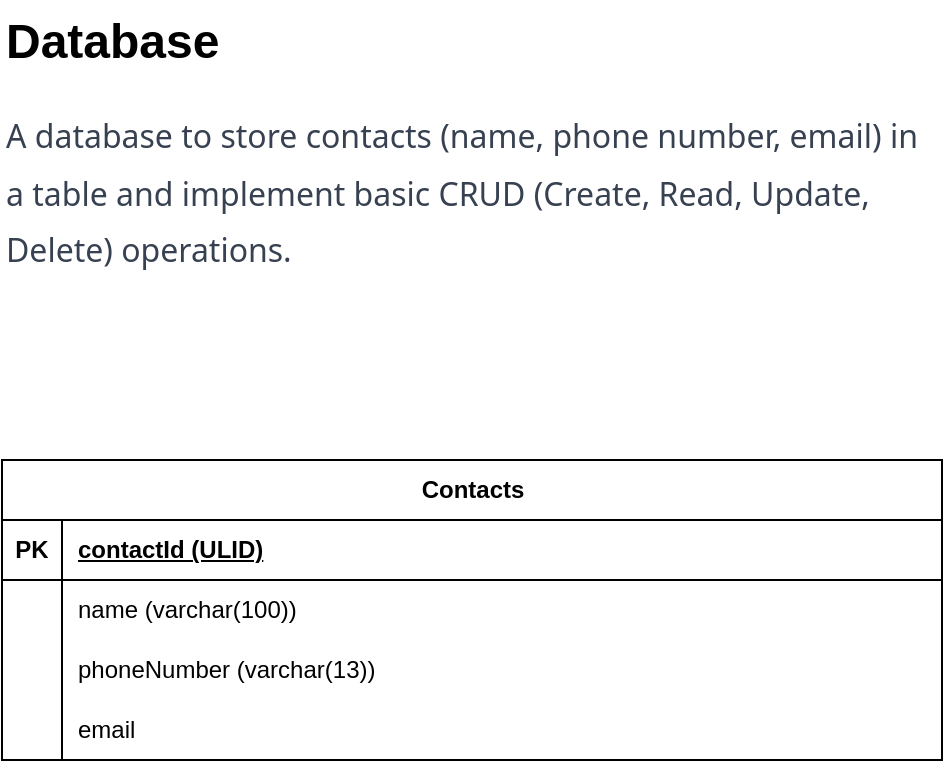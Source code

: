 <mxfile version="25.0.3">
  <diagram name="Page-1" id="kJkv3xHiCpNm3P_OQvY3">
    <mxGraphModel dx="810" dy="441" grid="1" gridSize="10" guides="1" tooltips="1" connect="1" arrows="1" fold="1" page="1" pageScale="1" pageWidth="827" pageHeight="1169" math="0" shadow="0">
      <root>
        <mxCell id="0" />
        <mxCell id="1" parent="0" />
        <mxCell id="72sANvTvvz615wocW-7p-1" value="Contacts" style="shape=table;startSize=30;container=1;collapsible=1;childLayout=tableLayout;fixedRows=1;rowLines=0;fontStyle=1;align=center;resizeLast=1;html=1;" vertex="1" parent="1">
          <mxGeometry x="120" y="240" width="470" height="150" as="geometry" />
        </mxCell>
        <mxCell id="72sANvTvvz615wocW-7p-2" value="" style="shape=tableRow;horizontal=0;startSize=0;swimlaneHead=0;swimlaneBody=0;fillColor=none;collapsible=0;dropTarget=0;points=[[0,0.5],[1,0.5]];portConstraint=eastwest;top=0;left=0;right=0;bottom=1;" vertex="1" parent="72sANvTvvz615wocW-7p-1">
          <mxGeometry y="30" width="470" height="30" as="geometry" />
        </mxCell>
        <mxCell id="72sANvTvvz615wocW-7p-3" value="PK" style="shape=partialRectangle;connectable=0;fillColor=none;top=0;left=0;bottom=0;right=0;fontStyle=1;overflow=hidden;whiteSpace=wrap;html=1;" vertex="1" parent="72sANvTvvz615wocW-7p-2">
          <mxGeometry width="30" height="30" as="geometry">
            <mxRectangle width="30" height="30" as="alternateBounds" />
          </mxGeometry>
        </mxCell>
        <mxCell id="72sANvTvvz615wocW-7p-4" value="contactId (ULID)" style="shape=partialRectangle;connectable=0;fillColor=none;top=0;left=0;bottom=0;right=0;align=left;spacingLeft=6;fontStyle=5;overflow=hidden;whiteSpace=wrap;html=1;" vertex="1" parent="72sANvTvvz615wocW-7p-2">
          <mxGeometry x="30" width="440" height="30" as="geometry">
            <mxRectangle width="440" height="30" as="alternateBounds" />
          </mxGeometry>
        </mxCell>
        <mxCell id="72sANvTvvz615wocW-7p-5" value="" style="shape=tableRow;horizontal=0;startSize=0;swimlaneHead=0;swimlaneBody=0;fillColor=none;collapsible=0;dropTarget=0;points=[[0,0.5],[1,0.5]];portConstraint=eastwest;top=0;left=0;right=0;bottom=0;" vertex="1" parent="72sANvTvvz615wocW-7p-1">
          <mxGeometry y="60" width="470" height="30" as="geometry" />
        </mxCell>
        <mxCell id="72sANvTvvz615wocW-7p-6" value="" style="shape=partialRectangle;connectable=0;fillColor=none;top=0;left=0;bottom=0;right=0;editable=1;overflow=hidden;whiteSpace=wrap;html=1;" vertex="1" parent="72sANvTvvz615wocW-7p-5">
          <mxGeometry width="30" height="30" as="geometry">
            <mxRectangle width="30" height="30" as="alternateBounds" />
          </mxGeometry>
        </mxCell>
        <mxCell id="72sANvTvvz615wocW-7p-7" value="name (varchar(100))" style="shape=partialRectangle;connectable=0;fillColor=none;top=0;left=0;bottom=0;right=0;align=left;spacingLeft=6;overflow=hidden;whiteSpace=wrap;html=1;" vertex="1" parent="72sANvTvvz615wocW-7p-5">
          <mxGeometry x="30" width="440" height="30" as="geometry">
            <mxRectangle width="440" height="30" as="alternateBounds" />
          </mxGeometry>
        </mxCell>
        <mxCell id="72sANvTvvz615wocW-7p-8" value="" style="shape=tableRow;horizontal=0;startSize=0;swimlaneHead=0;swimlaneBody=0;fillColor=none;collapsible=0;dropTarget=0;points=[[0,0.5],[1,0.5]];portConstraint=eastwest;top=0;left=0;right=0;bottom=0;" vertex="1" parent="72sANvTvvz615wocW-7p-1">
          <mxGeometry y="90" width="470" height="30" as="geometry" />
        </mxCell>
        <mxCell id="72sANvTvvz615wocW-7p-9" value="" style="shape=partialRectangle;connectable=0;fillColor=none;top=0;left=0;bottom=0;right=0;editable=1;overflow=hidden;whiteSpace=wrap;html=1;" vertex="1" parent="72sANvTvvz615wocW-7p-8">
          <mxGeometry width="30" height="30" as="geometry">
            <mxRectangle width="30" height="30" as="alternateBounds" />
          </mxGeometry>
        </mxCell>
        <mxCell id="72sANvTvvz615wocW-7p-10" value="phoneNumber (varchar(13))" style="shape=partialRectangle;connectable=0;fillColor=none;top=0;left=0;bottom=0;right=0;align=left;spacingLeft=6;overflow=hidden;whiteSpace=wrap;html=1;" vertex="1" parent="72sANvTvvz615wocW-7p-8">
          <mxGeometry x="30" width="440" height="30" as="geometry">
            <mxRectangle width="440" height="30" as="alternateBounds" />
          </mxGeometry>
        </mxCell>
        <mxCell id="72sANvTvvz615wocW-7p-11" value="" style="shape=tableRow;horizontal=0;startSize=0;swimlaneHead=0;swimlaneBody=0;fillColor=none;collapsible=0;dropTarget=0;points=[[0,0.5],[1,0.5]];portConstraint=eastwest;top=0;left=0;right=0;bottom=0;" vertex="1" parent="72sANvTvvz615wocW-7p-1">
          <mxGeometry y="120" width="470" height="30" as="geometry" />
        </mxCell>
        <mxCell id="72sANvTvvz615wocW-7p-12" value="" style="shape=partialRectangle;connectable=0;fillColor=none;top=0;left=0;bottom=0;right=0;editable=1;overflow=hidden;whiteSpace=wrap;html=1;" vertex="1" parent="72sANvTvvz615wocW-7p-11">
          <mxGeometry width="30" height="30" as="geometry">
            <mxRectangle width="30" height="30" as="alternateBounds" />
          </mxGeometry>
        </mxCell>
        <mxCell id="72sANvTvvz615wocW-7p-13" value="email" style="shape=partialRectangle;connectable=0;fillColor=none;top=0;left=0;bottom=0;right=0;align=left;spacingLeft=6;overflow=hidden;whiteSpace=wrap;html=1;" vertex="1" parent="72sANvTvvz615wocW-7p-11">
          <mxGeometry x="30" width="440" height="30" as="geometry">
            <mxRectangle width="440" height="30" as="alternateBounds" />
          </mxGeometry>
        </mxCell>
        <mxCell id="72sANvTvvz615wocW-7p-14" value="&lt;h1 style=&quot;margin-top: 0px;&quot;&gt;Database&lt;/h1&gt;&lt;h1 style=&quot;margin-top: 0px;&quot;&gt;&lt;span style=&quot;font-size: 16px; font-weight: 400; caret-color: rgb(55, 65, 81); color: rgb(55, 65, 81); font-family: ui-sans-serif, system-ui, sans-serif, &amp;quot;Apple Color Emoji&amp;quot;, &amp;quot;Segoe UI Emoji&amp;quot;, &amp;quot;Segoe UI Symbol&amp;quot;, &amp;quot;Noto Color Emoji&amp;quot;; background-color: rgb(255, 255, 255);&quot;&gt;A database to store contacts (name, phone number, email) in a table and implement basic CRUD (Create, Read, Update, Delete) operations.&lt;/span&gt;&lt;br&gt;&lt;/h1&gt;" style="text;html=1;whiteSpace=wrap;overflow=hidden;rounded=0;" vertex="1" parent="1">
          <mxGeometry x="120" y="10" width="470" height="150" as="geometry" />
        </mxCell>
      </root>
    </mxGraphModel>
  </diagram>
</mxfile>
